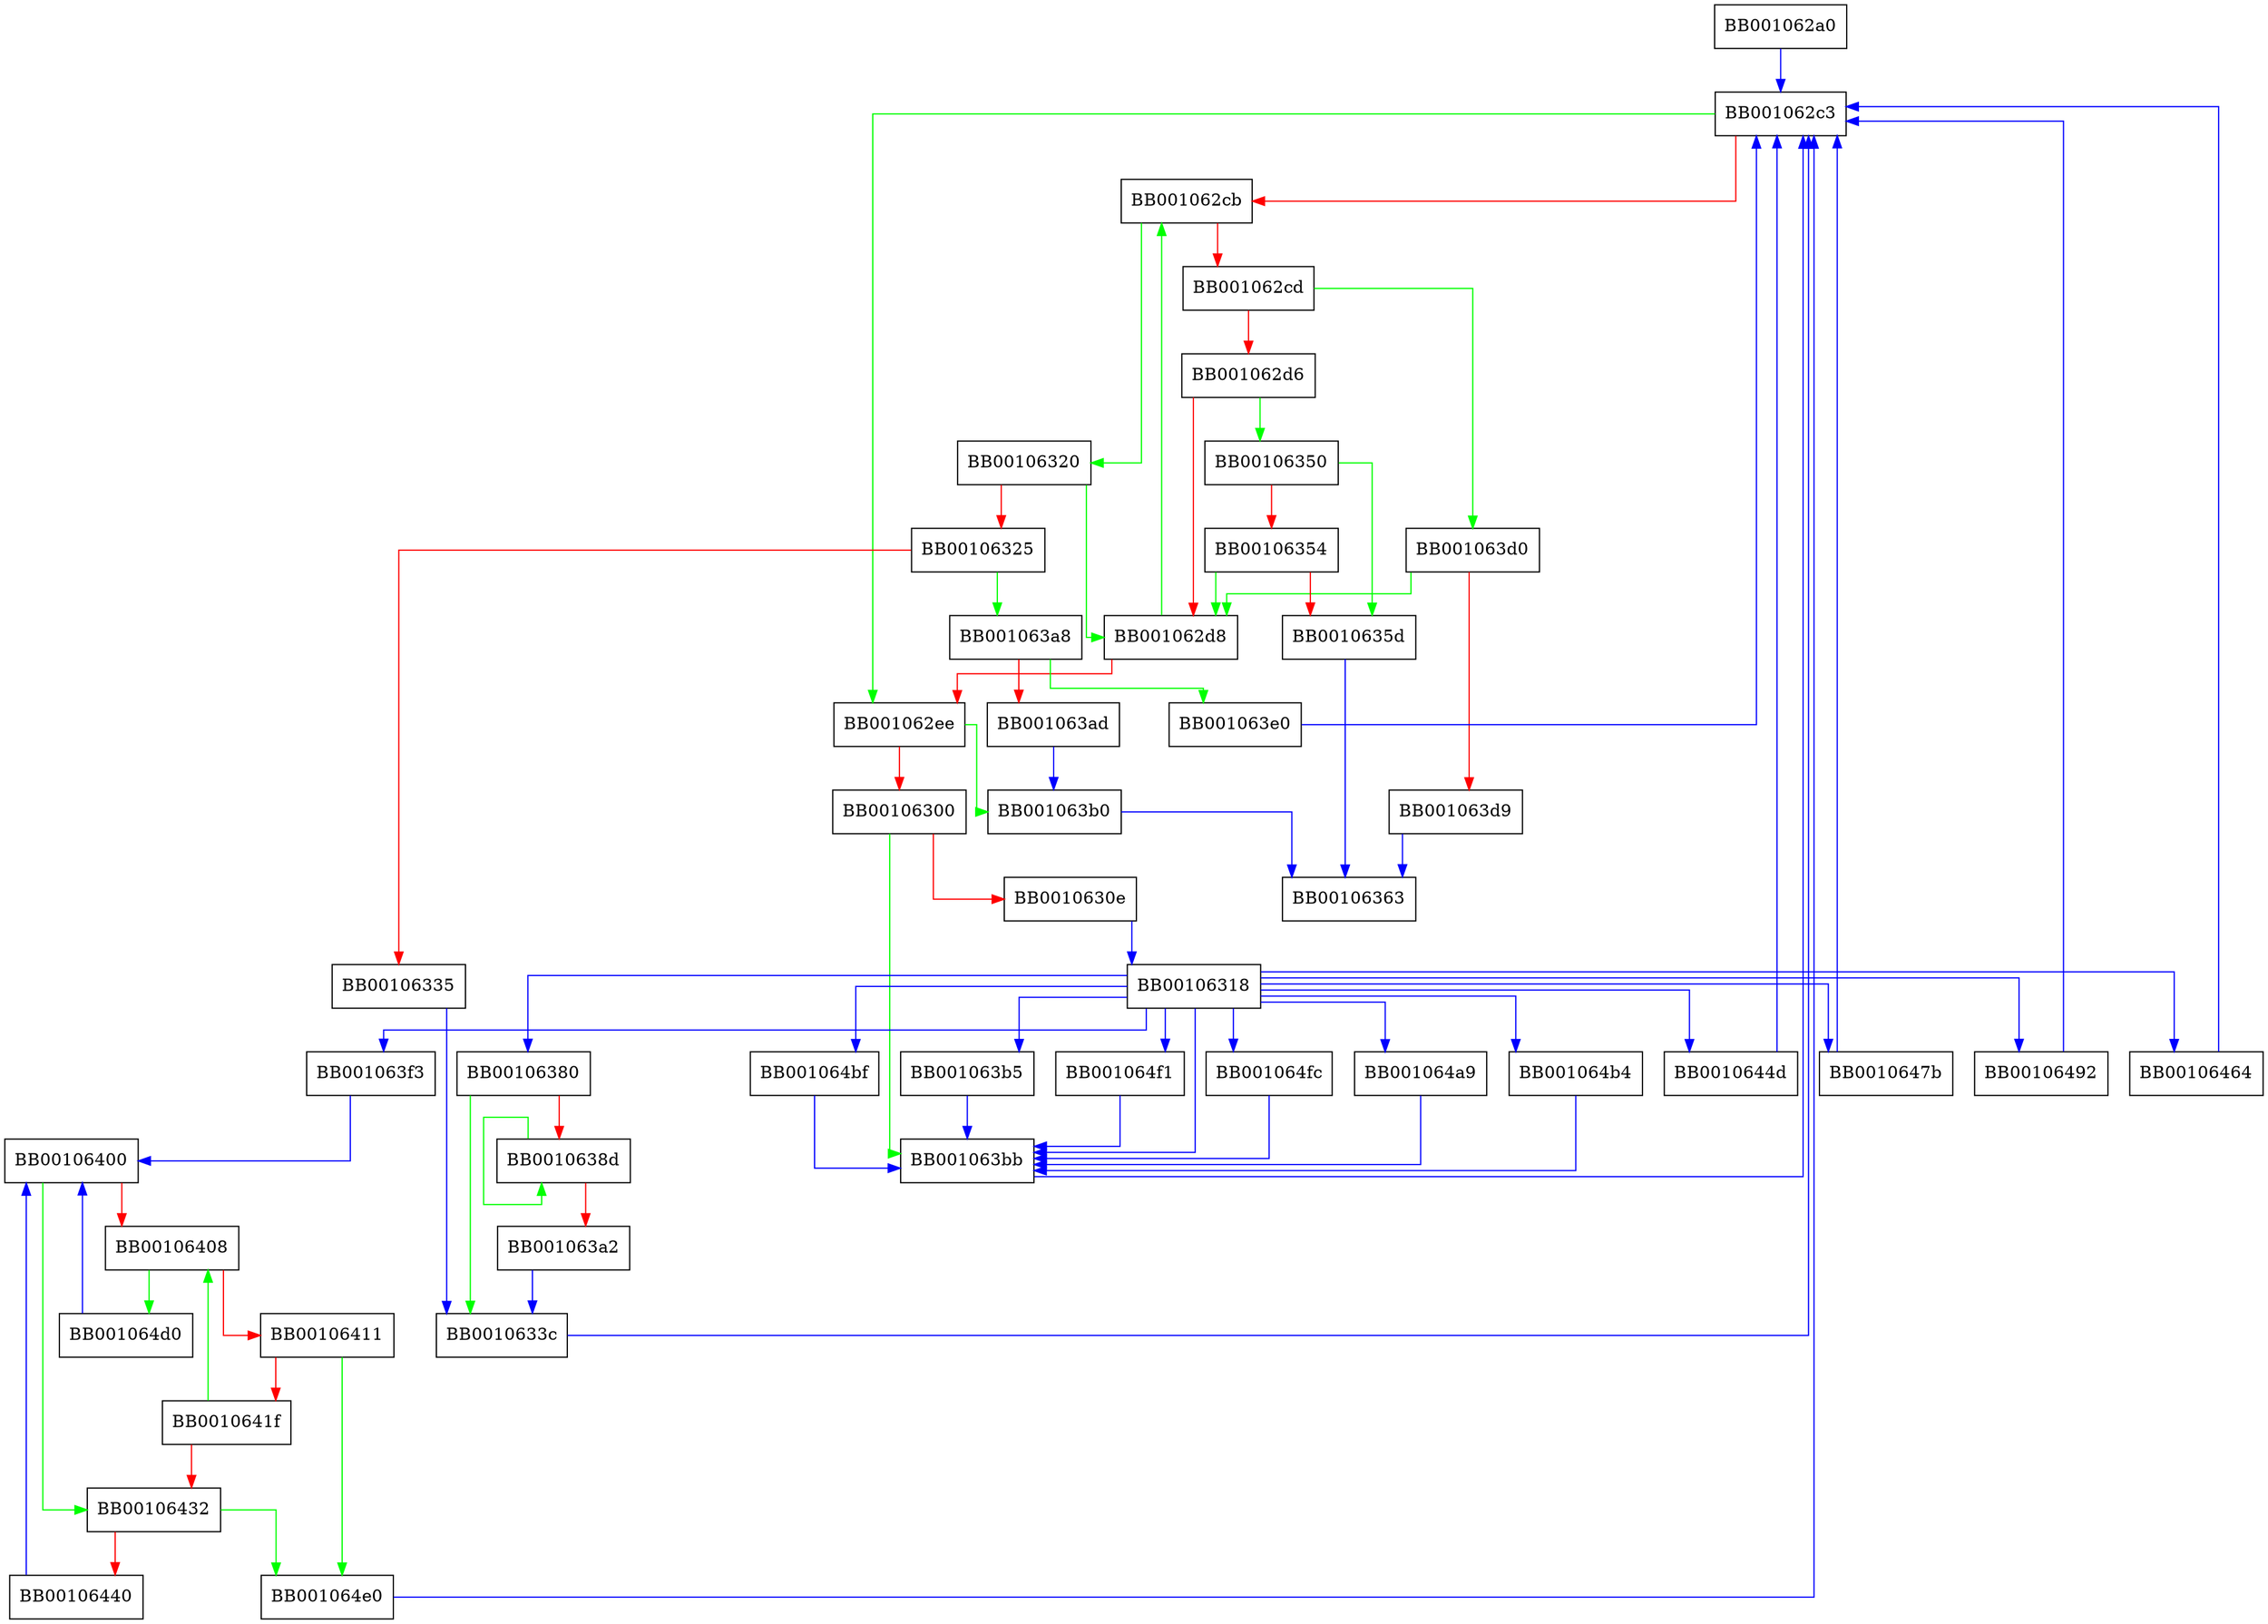 digraph FUN_001062a0 {
  node [shape="box"];
  graph [splines=ortho];
  BB001062a0 -> BB001062c3 [color="blue"];
  BB001062c3 -> BB001062ee [color="green"];
  BB001062c3 -> BB001062cb [color="red"];
  BB001062cb -> BB00106320 [color="green"];
  BB001062cb -> BB001062cd [color="red"];
  BB001062cd -> BB001063d0 [color="green"];
  BB001062cd -> BB001062d6 [color="red"];
  BB001062d6 -> BB00106350 [color="green"];
  BB001062d6 -> BB001062d8 [color="red"];
  BB001062d8 -> BB001062cb [color="green"];
  BB001062d8 -> BB001062ee [color="red"];
  BB001062ee -> BB001063b0 [color="green"];
  BB001062ee -> BB00106300 [color="red"];
  BB00106300 -> BB001063bb [color="green"];
  BB00106300 -> BB0010630e [color="red"];
  BB0010630e -> BB00106318 [color="blue"];
  BB00106318 -> BB00106380 [color="blue"];
  BB00106318 -> BB001063bb [color="blue"];
  BB00106318 -> BB001064bf [color="blue"];
  BB00106318 -> BB001063f3 [color="blue"];
  BB00106318 -> BB001063b5 [color="blue"];
  BB00106318 -> BB001064f1 [color="blue"];
  BB00106318 -> BB0010644d [color="blue"];
  BB00106318 -> BB001064fc [color="blue"];
  BB00106318 -> BB001064a9 [color="blue"];
  BB00106318 -> BB001064b4 [color="blue"];
  BB00106318 -> BB0010647b [color="blue"];
  BB00106318 -> BB00106492 [color="blue"];
  BB00106318 -> BB00106464 [color="blue"];
  BB00106320 -> BB001062d8 [color="green"];
  BB00106320 -> BB00106325 [color="red"];
  BB00106325 -> BB001063a8 [color="green"];
  BB00106325 -> BB00106335 [color="red"];
  BB00106335 -> BB0010633c [color="blue"];
  BB0010633c -> BB001062c3 [color="blue"];
  BB00106350 -> BB0010635d [color="green"];
  BB00106350 -> BB00106354 [color="red"];
  BB00106354 -> BB001062d8 [color="green"];
  BB00106354 -> BB0010635d [color="red"];
  BB0010635d -> BB00106363 [color="blue"];
  BB00106380 -> BB0010633c [color="green"];
  BB00106380 -> BB0010638d [color="red"];
  BB0010638d -> BB0010638d [color="green"];
  BB0010638d -> BB001063a2 [color="red"];
  BB001063a2 -> BB0010633c [color="blue"];
  BB001063a8 -> BB001063e0 [color="green"];
  BB001063a8 -> BB001063ad [color="red"];
  BB001063ad -> BB001063b0 [color="blue"];
  BB001063b0 -> BB00106363 [color="blue"];
  BB001063b5 -> BB001063bb [color="blue"];
  BB001063bb -> BB001062c3 [color="blue"];
  BB001063d0 -> BB001062d8 [color="green"];
  BB001063d0 -> BB001063d9 [color="red"];
  BB001063d9 -> BB00106363 [color="blue"];
  BB001063e0 -> BB001062c3 [color="blue"];
  BB001063f3 -> BB00106400 [color="blue"];
  BB00106400 -> BB00106432 [color="green"];
  BB00106400 -> BB00106408 [color="red"];
  BB00106408 -> BB001064d0 [color="green"];
  BB00106408 -> BB00106411 [color="red"];
  BB00106411 -> BB001064e0 [color="green"];
  BB00106411 -> BB0010641f [color="red"];
  BB0010641f -> BB00106408 [color="green"];
  BB0010641f -> BB00106432 [color="red"];
  BB00106432 -> BB001064e0 [color="green"];
  BB00106432 -> BB00106440 [color="red"];
  BB00106440 -> BB00106400 [color="blue"];
  BB0010644d -> BB001062c3 [color="blue"];
  BB00106464 -> BB001062c3 [color="blue"];
  BB0010647b -> BB001062c3 [color="blue"];
  BB00106492 -> BB001062c3 [color="blue"];
  BB001064a9 -> BB001063bb [color="blue"];
  BB001064b4 -> BB001063bb [color="blue"];
  BB001064bf -> BB001063bb [color="blue"];
  BB001064d0 -> BB00106400 [color="blue"];
  BB001064e0 -> BB001062c3 [color="blue"];
  BB001064f1 -> BB001063bb [color="blue"];
  BB001064fc -> BB001063bb [color="blue"];
}